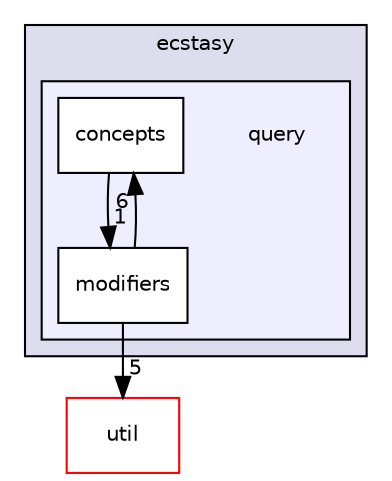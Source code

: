 digraph "src/ecstasy/query" {
  compound=true
  node [ fontsize="10", fontname="Helvetica"];
  edge [ labelfontsize="10", labelfontname="Helvetica"];
  subgraph clusterdir_6b0b9537e2784bce85aaa1605580a3a0 {
    graph [ bgcolor="#ddddee", pencolor="black", label="ecstasy" fontname="Helvetica", fontsize="10", URL="dir_6b0b9537e2784bce85aaa1605580a3a0.html"]
  subgraph clusterdir_5392b01d02c3d4d0985a94f633790057 {
    graph [ bgcolor="#eeeeff", pencolor="black", label="" URL="dir_5392b01d02c3d4d0985a94f633790057.html"];
    dir_5392b01d02c3d4d0985a94f633790057 [shape=plaintext label="query"];
  dir_13af086a2b4f3f42e1124b964311462f [shape=box label="concepts" fillcolor="white" style="filled" URL="dir_13af086a2b4f3f42e1124b964311462f.html"];
  dir_61bf9ae590597ff865d3419e12f202a9 [shape=box label="modifiers" fillcolor="white" style="filled" URL="dir_61bf9ae590597ff865d3419e12f202a9.html"];
  }
  }
  dir_b7878ad5ecbf2506f4125b9d34c97e45 [shape=box label="util" fillcolor="white" style="filled" color="red" URL="dir_b7878ad5ecbf2506f4125b9d34c97e45.html"];
  dir_13af086a2b4f3f42e1124b964311462f->dir_61bf9ae590597ff865d3419e12f202a9 [headlabel="1", labeldistance=1.5 headhref="dir_000012_000013.html"];
  dir_61bf9ae590597ff865d3419e12f202a9->dir_13af086a2b4f3f42e1124b964311462f [headlabel="6", labeldistance=1.5 headhref="dir_000013_000012.html"];
  dir_61bf9ae590597ff865d3419e12f202a9->dir_b7878ad5ecbf2506f4125b9d34c97e45 [headlabel="5", labeldistance=1.5 headhref="dir_000013_000025.html"];
}
